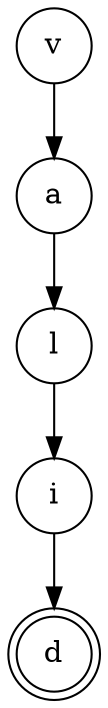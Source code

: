 digraph {   
    node [shape = doublecircle, color = black] d ;
    node [shape = circle];
    node [color= black];
    v -> a -> l -> i -> d;	
}